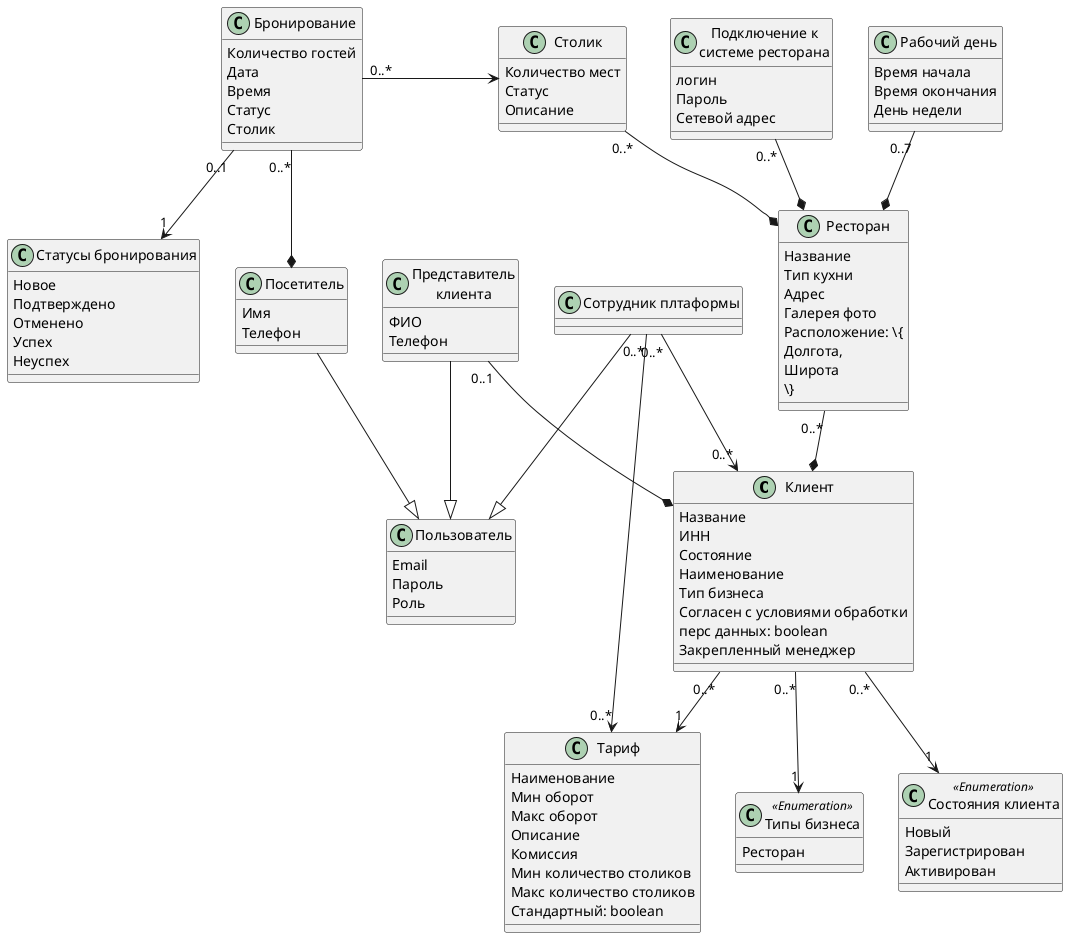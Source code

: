@startuml

Class "Клиент" as client {
    Название
    ИНН
    Состояние
    Наименование
    Тип бизнеса
    Согласен с условиями обработки\nперс данных: boolean
    Закрепленный менеджер
}

class "Представитель\nклиента" as member {
    ФИО
    Телефон
}

class "Тариф" as tariff {
    Наименование
    Мин оборот
    Макс оборот
    Описание
    Комиссия
    Мин количество столиков
    Макс количество столиков
    Стандартный: boolean
}

class "Состояния клиента" as states <<Enumeration>> {
    Новый
    Зарегистрирован
    Активирован
}

class "Типы бизнеса" as business_types <<Enumeration>> {
    Ресторан
}

class "Ресторан" as restaurant {
    Название
    Тип кухни
    Адрес
    Галерея фото
    Расположение: \{
        Долгота,
        Широта
    \}
}

class "Подключение к\nсистеме ресторана" as connection {
    логин
    Пароль
    Сетевой адрес
}

class "Рабочий день" as working_day {
    Время начала
    Время окончания
    День недели
}

class "Столик" as table {
    Количество мест
    Статус
    Описание
}

class "Посетитель" as fl {
    Имя
    Телефон
}

class "Бронирование" as booking {
    Количество гостей
    Дата
    Время
    Статус
    Столик
}

class "Статусы бронирования" as booking_states {
    Новое
    Подтверждено
    Отменено
    Успех
    Неуспех
}

class "Сотрудник плтаформы" as employee {
}

class "Пользователь" as User {
    Email
    Пароль
    Роль
}

member "0..1" --* client
client "0..*" --> "1" tariff
client "0..*" --> "1" states
client "0..*" --> "1" business_types
restaurant "0..*" --* client
connection "0..*" --* restaurant
working_day "0..7" --* restaurant
table "0..*" --* restaurant

booking "0..1" --> "1" booking_states
booking "0..*" --* fl
booking "0..*" -right-> table

employee "0..*" --> "0..*" client
employee "0..*" --> "0..*" tariff

member --|> User
fl --|> User
employee --|> User